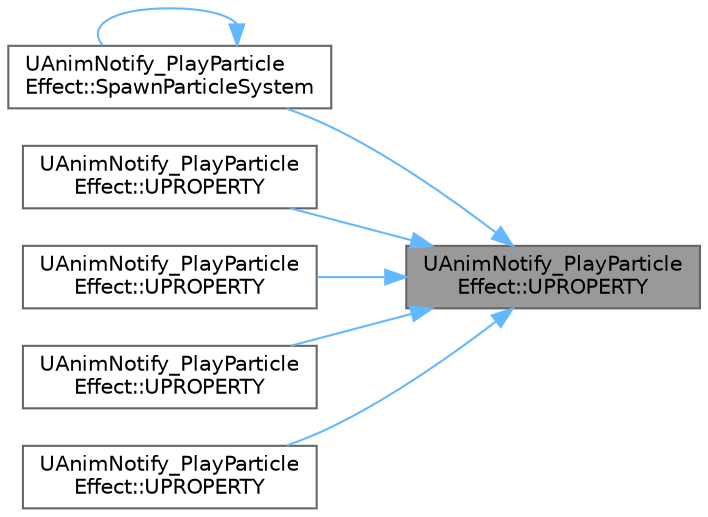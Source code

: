 digraph "UAnimNotify_PlayParticleEffect::UPROPERTY"
{
 // INTERACTIVE_SVG=YES
 // LATEX_PDF_SIZE
  bgcolor="transparent";
  edge [fontname=Helvetica,fontsize=10,labelfontname=Helvetica,labelfontsize=10];
  node [fontname=Helvetica,fontsize=10,shape=box,height=0.2,width=0.4];
  rankdir="RL";
  Node1 [id="Node000001",label="UAnimNotify_PlayParticle\lEffect::UPROPERTY",height=0.2,width=0.4,color="gray40", fillcolor="grey60", style="filled", fontcolor="black",tooltip=" "];
  Node1 -> Node2 [id="edge1_Node000001_Node000002",dir="back",color="steelblue1",style="solid",tooltip=" "];
  Node2 [id="Node000002",label="UAnimNotify_PlayParticle\lEffect::SpawnParticleSystem",height=0.2,width=0.4,color="grey40", fillcolor="white", style="filled",URL="$d3/dae/classUAnimNotify__PlayParticleEffect.html#ac4bbf04fd3022e0736781f41df845ce6",tooltip=" "];
  Node2 -> Node2 [id="edge2_Node000002_Node000002",dir="back",color="steelblue1",style="solid",tooltip=" "];
  Node1 -> Node3 [id="edge3_Node000001_Node000003",dir="back",color="steelblue1",style="solid",tooltip=" "];
  Node3 [id="Node000003",label="UAnimNotify_PlayParticle\lEffect::UPROPERTY",height=0.2,width=0.4,color="grey40", fillcolor="white", style="filled",URL="$d3/dae/classUAnimNotify__PlayParticleEffect.html#ab46d530a848cdaa6c94bccee9a727fba",tooltip=" "];
  Node1 -> Node4 [id="edge4_Node000001_Node000004",dir="back",color="steelblue1",style="solid",tooltip=" "];
  Node4 [id="Node000004",label="UAnimNotify_PlayParticle\lEffect::UPROPERTY",height=0.2,width=0.4,color="grey40", fillcolor="white", style="filled",URL="$d3/dae/classUAnimNotify__PlayParticleEffect.html#aa6f7ed6c229b781312de27ed95d6e9e0",tooltip=" "];
  Node1 -> Node5 [id="edge5_Node000001_Node000005",dir="back",color="steelblue1",style="solid",tooltip=" "];
  Node5 [id="Node000005",label="UAnimNotify_PlayParticle\lEffect::UPROPERTY",height=0.2,width=0.4,color="grey40", fillcolor="white", style="filled",URL="$d3/dae/classUAnimNotify__PlayParticleEffect.html#a94d5342bedf579a7df4250459802fe79",tooltip=" "];
  Node1 -> Node6 [id="edge6_Node000001_Node000006",dir="back",color="steelblue1",style="solid",tooltip=" "];
  Node6 [id="Node000006",label="UAnimNotify_PlayParticle\lEffect::UPROPERTY",height=0.2,width=0.4,color="grey40", fillcolor="white", style="filled",URL="$d3/dae/classUAnimNotify__PlayParticleEffect.html#a226d2595e07c1bed363bcbad4b32d097",tooltip=" "];
}
